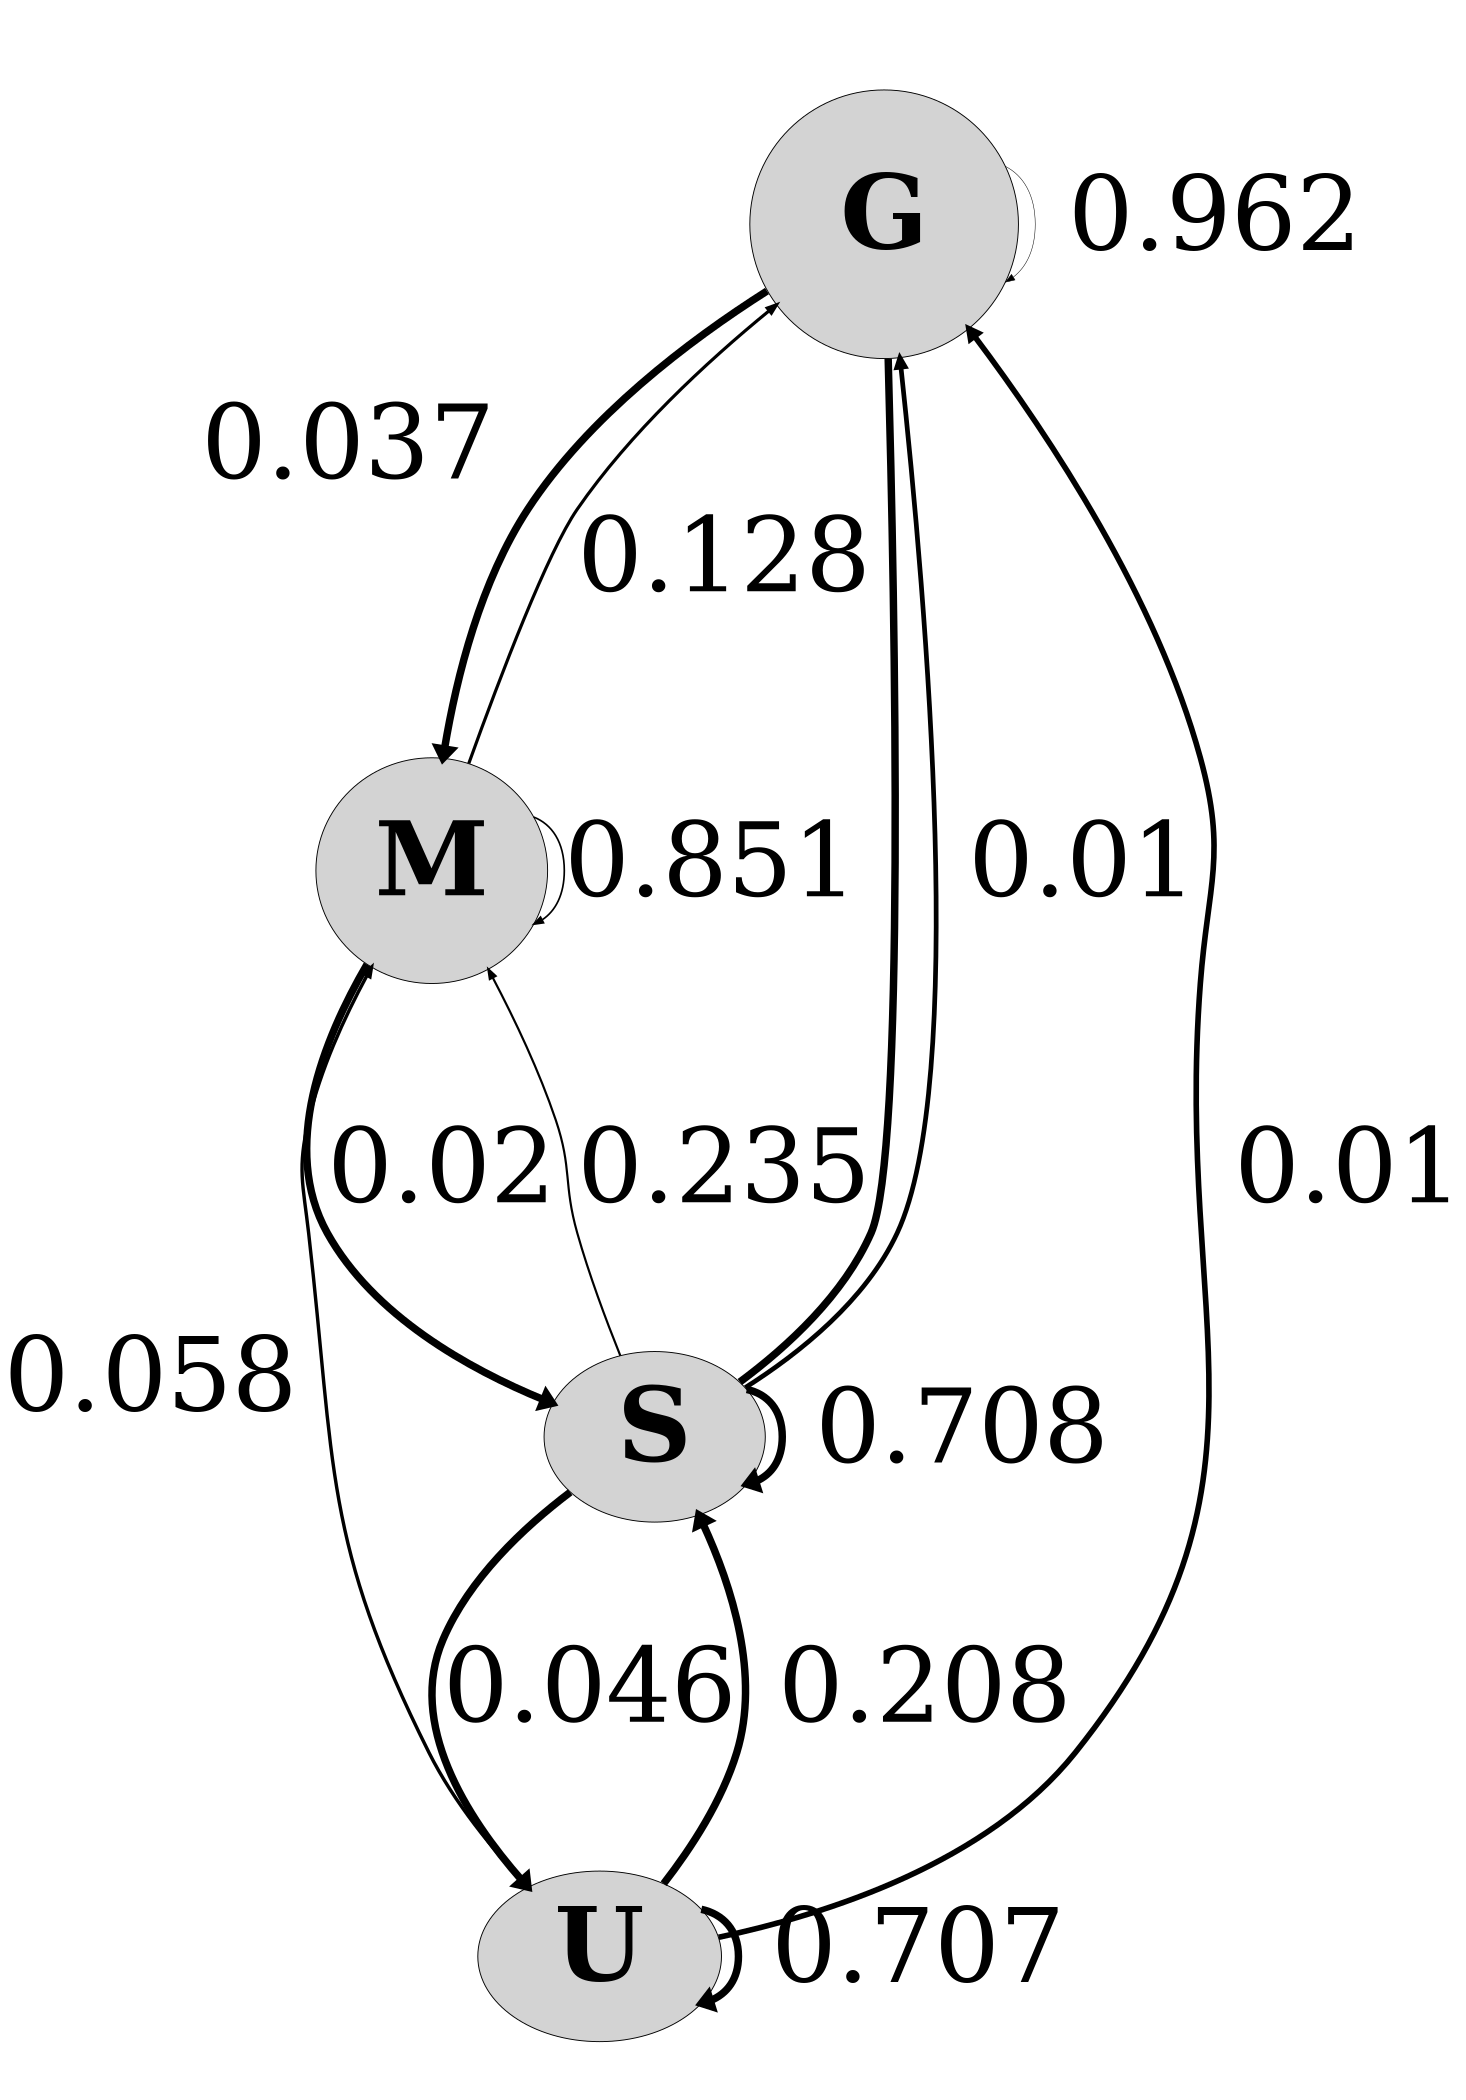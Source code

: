 digraph {
G -> G [label=" 0.962", fontsize="110", penwidth="0.5292"];
G -> M[xlabel="0.037 ", fontsize="110", penwidth="8"];
G [width="4", height="4", fontsize="110", style="filled", fillcolor="lightgrey", label=< <B>G</B> >];
M -> G [label="0.128", fontsize="110", penwidth="3.3960000000000004"];
M -> M [label="0.851", fontsize="110", penwidth="1.8136"];
M -> S [label="0.02", fontsize="110", penwidth="8"];
M [width="3.3565", height="3.3565", fontsize="110", style="filled", fillcolor="lightgrey", label=< <B>M</B> >];
S -> G [label=" 0.01", fontsize="110", penwidth="5.0708"];
S -> M [label="0.235", fontsize="110", penwidth="2.3296"];
S -> S [label=" 0.708", fontsize="110", penwidth="8"];
S -> U [label="0.046", fontsize="110", penwidth="8"];
S [width="1.7145", height="1.7145", fontsize="110", style="filled", fillcolor="lightgrey", label=< <B>S</B> >];
U -> G [label=" 0.01", fontsize="110", penwidth="6.0200000000000005"];
U -> M [xlabel="0.058 ", fontsize="110", penwidth="3.6712000000000007"];
U -> S [label=" 0.208", fontsize="110", penwidth="8"];
U -> U [label=" 0.707", fontsize="110", penwidth="8"];
U [width="1.7085", height="1.7085", fontsize="110", style="filled", fillcolor="lightgrey", label=< <B>U</B> >];

G -> S [label="", fontsize="110", penwidth="8", arrowsize="0"];

size="14,14"
ratio="2"}